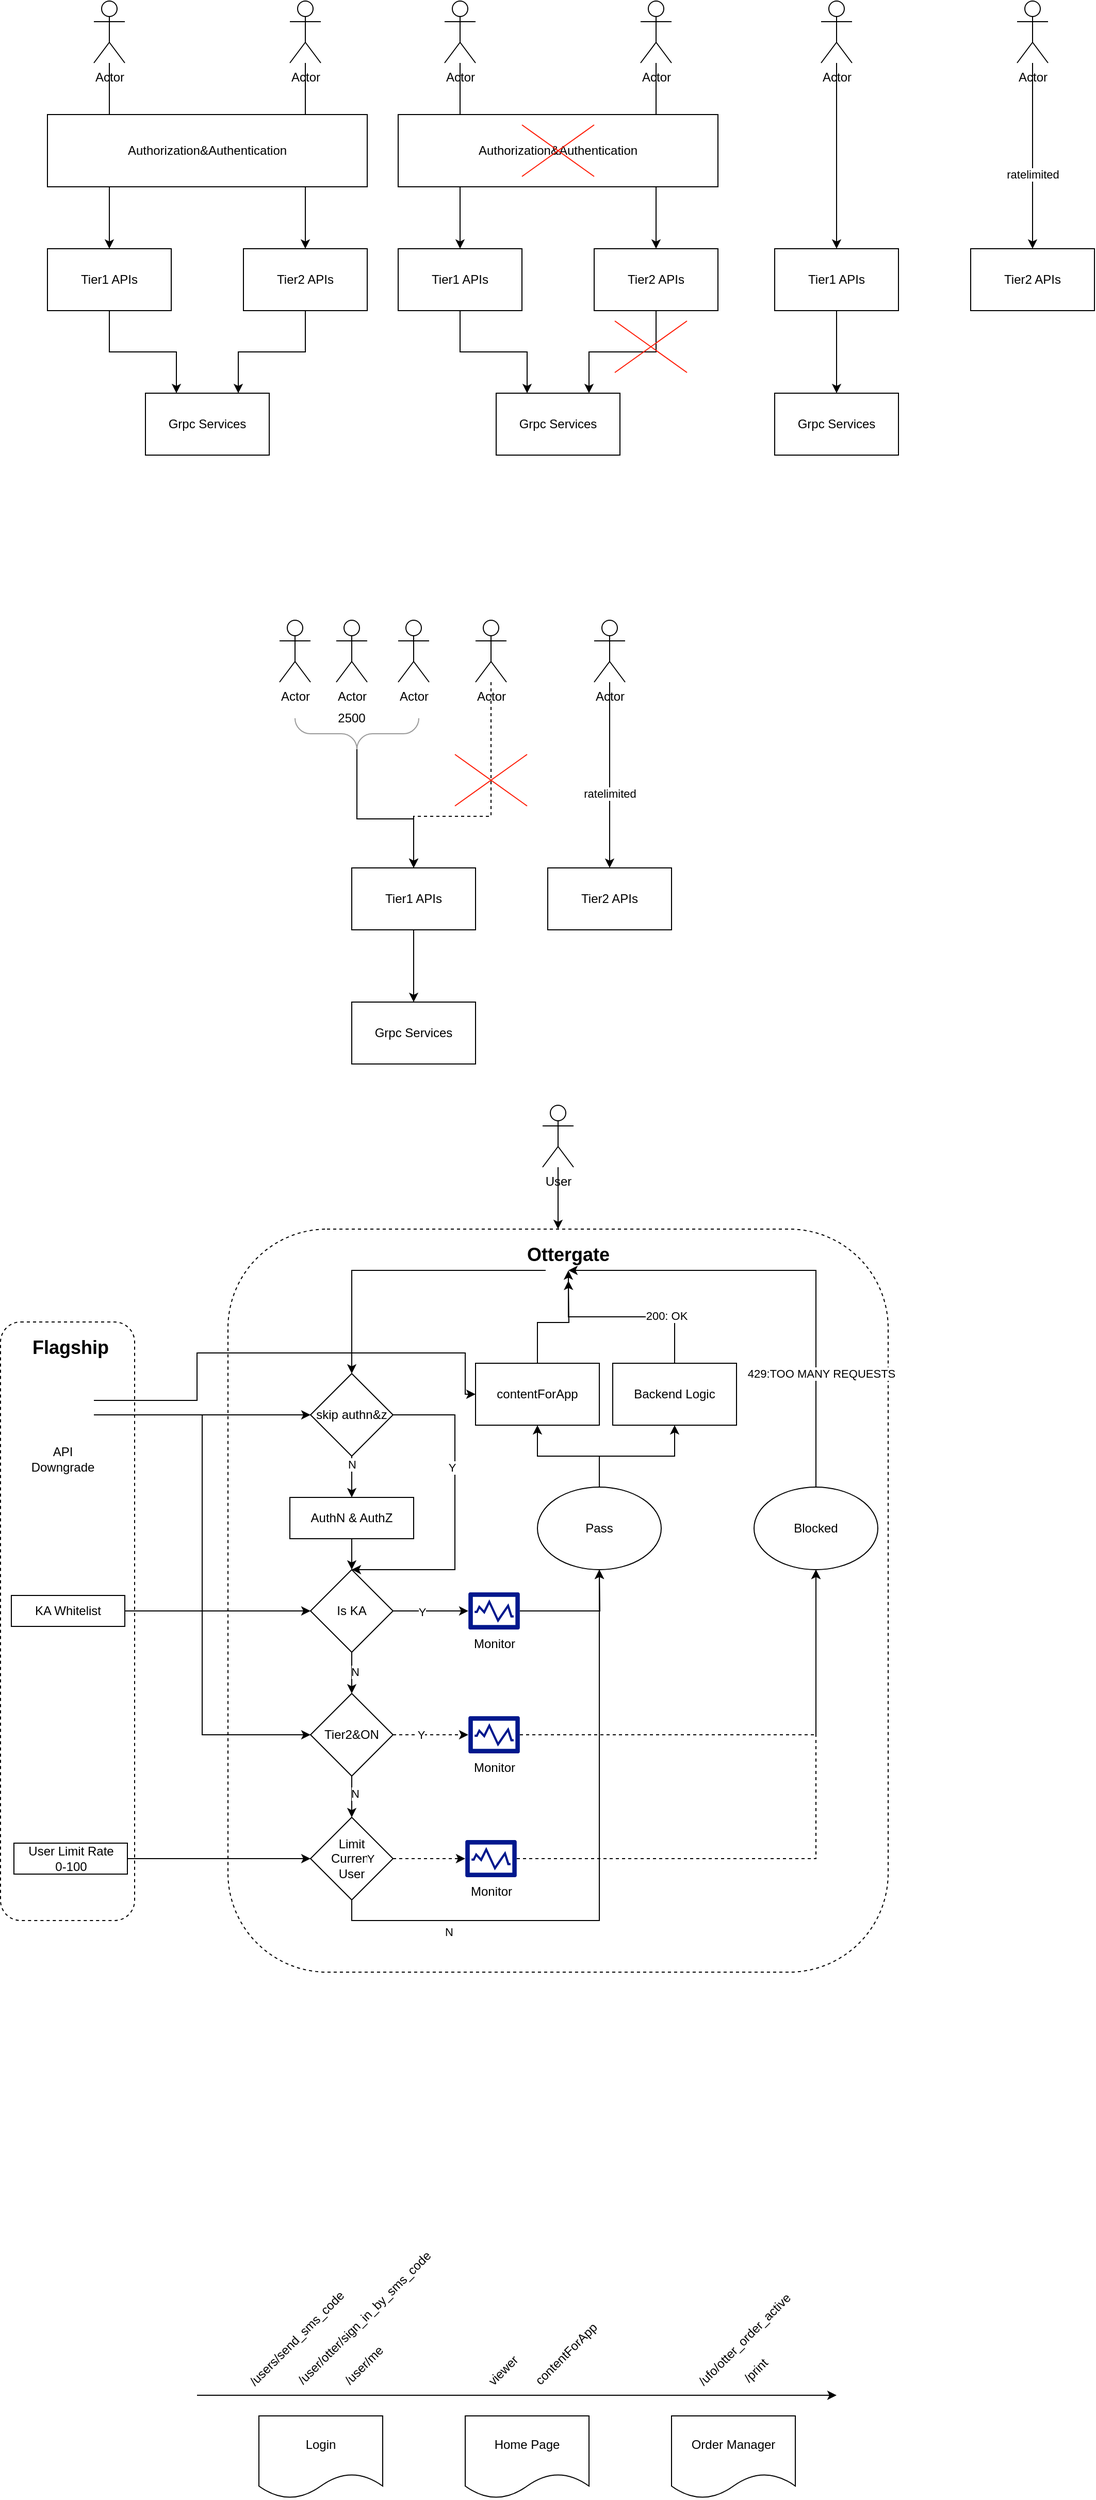 <mxfile version="21.6.8" type="github">
  <diagram name="Page-1" id="HigoGXE5F1L-oP3TMgxl">
    <mxGraphModel dx="1224" dy="1130" grid="1" gridSize="10" guides="1" tooltips="1" connect="1" arrows="1" fold="1" page="1" pageScale="1" pageWidth="850" pageHeight="1100" math="0" shadow="0">
      <root>
        <mxCell id="0" />
        <mxCell id="1" parent="0" />
        <mxCell id="3wtRpa9zUvnlP66Nhv2E-26" value="" style="rounded=1;whiteSpace=wrap;html=1;dashed=1;" parent="1" vertex="1">
          <mxGeometry x="260" y="1240" width="640" height="720" as="geometry" />
        </mxCell>
        <mxCell id="6AUmhATwHjRcd2S4S1oP-8" style="edgeStyle=orthogonalEdgeStyle;rounded=0;orthogonalLoop=1;jettySize=auto;html=1;exitX=0.5;exitY=1;exitDx=0;exitDy=0;entryX=0.25;entryY=0;entryDx=0;entryDy=0;" parent="1" source="6AUmhATwHjRcd2S4S1oP-1" target="6AUmhATwHjRcd2S4S1oP-4" edge="1">
          <mxGeometry relative="1" as="geometry" />
        </mxCell>
        <mxCell id="6AUmhATwHjRcd2S4S1oP-1" value="Tier1 APIs" style="rounded=0;whiteSpace=wrap;html=1;" parent="1" vertex="1">
          <mxGeometry x="85" y="290" width="120" height="60" as="geometry" />
        </mxCell>
        <mxCell id="6AUmhATwHjRcd2S4S1oP-9" style="edgeStyle=orthogonalEdgeStyle;rounded=0;orthogonalLoop=1;jettySize=auto;html=1;exitX=0.5;exitY=1;exitDx=0;exitDy=0;entryX=0.75;entryY=0;entryDx=0;entryDy=0;" parent="1" source="6AUmhATwHjRcd2S4S1oP-2" target="6AUmhATwHjRcd2S4S1oP-4" edge="1">
          <mxGeometry relative="1" as="geometry" />
        </mxCell>
        <mxCell id="6AUmhATwHjRcd2S4S1oP-2" value="Tier2 APIs" style="rounded=0;whiteSpace=wrap;html=1;" parent="1" vertex="1">
          <mxGeometry x="275" y="290" width="120" height="60" as="geometry" />
        </mxCell>
        <mxCell id="6AUmhATwHjRcd2S4S1oP-13" style="edgeStyle=orthogonalEdgeStyle;rounded=0;orthogonalLoop=1;jettySize=auto;html=1;" parent="1" source="6AUmhATwHjRcd2S4S1oP-3" target="6AUmhATwHjRcd2S4S1oP-1" edge="1">
          <mxGeometry relative="1" as="geometry" />
        </mxCell>
        <mxCell id="6AUmhATwHjRcd2S4S1oP-3" value="Actor" style="shape=umlActor;verticalLabelPosition=bottom;verticalAlign=top;html=1;outlineConnect=0;" parent="1" vertex="1">
          <mxGeometry x="130" y="50" width="30" height="60" as="geometry" />
        </mxCell>
        <mxCell id="6AUmhATwHjRcd2S4S1oP-4" value="Grpc Services" style="rounded=0;whiteSpace=wrap;html=1;" parent="1" vertex="1">
          <mxGeometry x="180" y="430" width="120" height="60" as="geometry" />
        </mxCell>
        <mxCell id="6AUmhATwHjRcd2S4S1oP-7" style="edgeStyle=orthogonalEdgeStyle;rounded=0;orthogonalLoop=1;jettySize=auto;html=1;" parent="1" source="6AUmhATwHjRcd2S4S1oP-5" target="6AUmhATwHjRcd2S4S1oP-2" edge="1">
          <mxGeometry relative="1" as="geometry" />
        </mxCell>
        <mxCell id="6AUmhATwHjRcd2S4S1oP-5" value="Actor" style="shape=umlActor;verticalLabelPosition=bottom;verticalAlign=top;html=1;outlineConnect=0;" parent="1" vertex="1">
          <mxGeometry x="320" y="50" width="30" height="60" as="geometry" />
        </mxCell>
        <mxCell id="6AUmhATwHjRcd2S4S1oP-10" value="Authorization&amp;amp;Authentication" style="rounded=0;whiteSpace=wrap;html=1;" parent="1" vertex="1">
          <mxGeometry x="85" y="160" width="310" height="70" as="geometry" />
        </mxCell>
        <mxCell id="6AUmhATwHjRcd2S4S1oP-14" style="edgeStyle=orthogonalEdgeStyle;rounded=0;orthogonalLoop=1;jettySize=auto;html=1;exitX=0.5;exitY=1;exitDx=0;exitDy=0;entryX=0.25;entryY=0;entryDx=0;entryDy=0;" parent="1" source="6AUmhATwHjRcd2S4S1oP-15" target="6AUmhATwHjRcd2S4S1oP-20" edge="1">
          <mxGeometry relative="1" as="geometry" />
        </mxCell>
        <mxCell id="6AUmhATwHjRcd2S4S1oP-15" value="Tier1 APIs" style="rounded=0;whiteSpace=wrap;html=1;" parent="1" vertex="1">
          <mxGeometry x="425" y="290" width="120" height="60" as="geometry" />
        </mxCell>
        <mxCell id="6AUmhATwHjRcd2S4S1oP-16" style="edgeStyle=orthogonalEdgeStyle;rounded=0;orthogonalLoop=1;jettySize=auto;html=1;exitX=0.5;exitY=1;exitDx=0;exitDy=0;entryX=0.75;entryY=0;entryDx=0;entryDy=0;" parent="1" source="6AUmhATwHjRcd2S4S1oP-17" target="6AUmhATwHjRcd2S4S1oP-20" edge="1">
          <mxGeometry relative="1" as="geometry" />
        </mxCell>
        <mxCell id="6AUmhATwHjRcd2S4S1oP-17" value="Tier2 APIs" style="rounded=0;whiteSpace=wrap;html=1;" parent="1" vertex="1">
          <mxGeometry x="615" y="290" width="120" height="60" as="geometry" />
        </mxCell>
        <mxCell id="6AUmhATwHjRcd2S4S1oP-18" style="edgeStyle=orthogonalEdgeStyle;rounded=0;orthogonalLoop=1;jettySize=auto;html=1;" parent="1" source="6AUmhATwHjRcd2S4S1oP-19" target="6AUmhATwHjRcd2S4S1oP-15" edge="1">
          <mxGeometry relative="1" as="geometry">
            <Array as="points">
              <mxPoint x="485" y="220" />
              <mxPoint x="485" y="220" />
            </Array>
          </mxGeometry>
        </mxCell>
        <mxCell id="6AUmhATwHjRcd2S4S1oP-19" value="Actor" style="shape=umlActor;verticalLabelPosition=bottom;verticalAlign=top;html=1;outlineConnect=0;" parent="1" vertex="1">
          <mxGeometry x="470" y="50" width="30" height="60" as="geometry" />
        </mxCell>
        <mxCell id="6AUmhATwHjRcd2S4S1oP-20" value="Grpc Services" style="rounded=0;whiteSpace=wrap;html=1;" parent="1" vertex="1">
          <mxGeometry x="520" y="430" width="120" height="60" as="geometry" />
        </mxCell>
        <mxCell id="6AUmhATwHjRcd2S4S1oP-21" style="edgeStyle=orthogonalEdgeStyle;rounded=0;orthogonalLoop=1;jettySize=auto;html=1;" parent="1" source="6AUmhATwHjRcd2S4S1oP-22" target="6AUmhATwHjRcd2S4S1oP-17" edge="1">
          <mxGeometry relative="1" as="geometry" />
        </mxCell>
        <mxCell id="6AUmhATwHjRcd2S4S1oP-22" value="Actor" style="shape=umlActor;verticalLabelPosition=bottom;verticalAlign=top;html=1;outlineConnect=0;" parent="1" vertex="1">
          <mxGeometry x="660" y="50" width="30" height="60" as="geometry" />
        </mxCell>
        <mxCell id="6AUmhATwHjRcd2S4S1oP-23" value="Authorization&amp;amp;Authentication" style="rounded=0;whiteSpace=wrap;html=1;" parent="1" vertex="1">
          <mxGeometry x="425" y="160" width="310" height="70" as="geometry" />
        </mxCell>
        <mxCell id="6AUmhATwHjRcd2S4S1oP-26" value="" style="group" parent="1" vertex="1" connectable="0">
          <mxGeometry x="545" y="170" width="70" height="50" as="geometry" />
        </mxCell>
        <mxCell id="6AUmhATwHjRcd2S4S1oP-24" value="" style="endArrow=none;html=1;rounded=0;strokeColor=#FF1900;" parent="6AUmhATwHjRcd2S4S1oP-26" edge="1">
          <mxGeometry width="50" height="50" relative="1" as="geometry">
            <mxPoint y="50" as="sourcePoint" />
            <mxPoint x="70" as="targetPoint" />
          </mxGeometry>
        </mxCell>
        <mxCell id="6AUmhATwHjRcd2S4S1oP-25" value="" style="endArrow=none;html=1;rounded=0;strokeColor=#FF1900;" parent="6AUmhATwHjRcd2S4S1oP-26" edge="1">
          <mxGeometry width="50" height="50" relative="1" as="geometry">
            <mxPoint as="sourcePoint" />
            <mxPoint x="70" y="50" as="targetPoint" />
          </mxGeometry>
        </mxCell>
        <mxCell id="6AUmhATwHjRcd2S4S1oP-27" value="" style="group" parent="1" vertex="1" connectable="0">
          <mxGeometry x="635" y="360" width="70" height="50" as="geometry" />
        </mxCell>
        <mxCell id="6AUmhATwHjRcd2S4S1oP-28" value="" style="endArrow=none;html=1;rounded=0;strokeColor=#FF1900;" parent="6AUmhATwHjRcd2S4S1oP-27" edge="1">
          <mxGeometry width="50" height="50" relative="1" as="geometry">
            <mxPoint y="50" as="sourcePoint" />
            <mxPoint x="70" as="targetPoint" />
          </mxGeometry>
        </mxCell>
        <mxCell id="6AUmhATwHjRcd2S4S1oP-29" value="" style="endArrow=none;html=1;rounded=0;strokeColor=#FF1900;" parent="6AUmhATwHjRcd2S4S1oP-27" edge="1">
          <mxGeometry width="50" height="50" relative="1" as="geometry">
            <mxPoint as="sourcePoint" />
            <mxPoint x="70" y="50" as="targetPoint" />
          </mxGeometry>
        </mxCell>
        <mxCell id="6AUmhATwHjRcd2S4S1oP-30" style="edgeStyle=orthogonalEdgeStyle;rounded=0;orthogonalLoop=1;jettySize=auto;html=1;exitX=0.5;exitY=1;exitDx=0;exitDy=0;entryX=0.5;entryY=0;entryDx=0;entryDy=0;" parent="1" source="6AUmhATwHjRcd2S4S1oP-31" target="6AUmhATwHjRcd2S4S1oP-36" edge="1">
          <mxGeometry relative="1" as="geometry" />
        </mxCell>
        <mxCell id="6AUmhATwHjRcd2S4S1oP-31" value="Tier1 APIs" style="rounded=0;whiteSpace=wrap;html=1;" parent="1" vertex="1">
          <mxGeometry x="790" y="290" width="120" height="60" as="geometry" />
        </mxCell>
        <mxCell id="6AUmhATwHjRcd2S4S1oP-33" value="Tier2 APIs" style="rounded=0;whiteSpace=wrap;html=1;" parent="1" vertex="1">
          <mxGeometry x="980" y="290" width="120" height="60" as="geometry" />
        </mxCell>
        <mxCell id="6AUmhATwHjRcd2S4S1oP-34" style="edgeStyle=orthogonalEdgeStyle;rounded=0;orthogonalLoop=1;jettySize=auto;html=1;" parent="1" source="6AUmhATwHjRcd2S4S1oP-35" target="6AUmhATwHjRcd2S4S1oP-31" edge="1">
          <mxGeometry relative="1" as="geometry" />
        </mxCell>
        <mxCell id="6AUmhATwHjRcd2S4S1oP-35" value="Actor" style="shape=umlActor;verticalLabelPosition=bottom;verticalAlign=top;html=1;outlineConnect=0;" parent="1" vertex="1">
          <mxGeometry x="835" y="50" width="30" height="60" as="geometry" />
        </mxCell>
        <mxCell id="6AUmhATwHjRcd2S4S1oP-36" value="Grpc Services" style="rounded=0;whiteSpace=wrap;html=1;" parent="1" vertex="1">
          <mxGeometry x="790" y="430" width="120" height="60" as="geometry" />
        </mxCell>
        <mxCell id="6AUmhATwHjRcd2S4S1oP-37" style="edgeStyle=orthogonalEdgeStyle;rounded=0;orthogonalLoop=1;jettySize=auto;html=1;" parent="1" source="6AUmhATwHjRcd2S4S1oP-38" target="6AUmhATwHjRcd2S4S1oP-33" edge="1">
          <mxGeometry relative="1" as="geometry" />
        </mxCell>
        <mxCell id="6AUmhATwHjRcd2S4S1oP-40" value="ratelimited" style="edgeLabel;html=1;align=center;verticalAlign=middle;resizable=0;points=[];" parent="6AUmhATwHjRcd2S4S1oP-37" vertex="1" connectable="0">
          <mxGeometry x="0.183" relative="1" as="geometry">
            <mxPoint y="1" as="offset" />
          </mxGeometry>
        </mxCell>
        <mxCell id="6AUmhATwHjRcd2S4S1oP-38" value="Actor" style="shape=umlActor;verticalLabelPosition=bottom;verticalAlign=top;html=1;outlineConnect=0;" parent="1" vertex="1">
          <mxGeometry x="1025" y="50" width="30" height="60" as="geometry" />
        </mxCell>
        <mxCell id="3wtRpa9zUvnlP66Nhv2E-1" style="edgeStyle=orthogonalEdgeStyle;rounded=0;orthogonalLoop=1;jettySize=auto;html=1;exitX=0.5;exitY=1;exitDx=0;exitDy=0;entryX=0.5;entryY=0;entryDx=0;entryDy=0;" parent="1" source="3wtRpa9zUvnlP66Nhv2E-2" target="3wtRpa9zUvnlP66Nhv2E-6" edge="1">
          <mxGeometry relative="1" as="geometry" />
        </mxCell>
        <mxCell id="3wtRpa9zUvnlP66Nhv2E-2" value="Tier1 APIs" style="rounded=0;whiteSpace=wrap;html=1;" parent="1" vertex="1">
          <mxGeometry x="380" y="890" width="120" height="60" as="geometry" />
        </mxCell>
        <mxCell id="3wtRpa9zUvnlP66Nhv2E-3" value="Tier2 APIs" style="rounded=0;whiteSpace=wrap;html=1;" parent="1" vertex="1">
          <mxGeometry x="570" y="890" width="120" height="60" as="geometry" />
        </mxCell>
        <mxCell id="3wtRpa9zUvnlP66Nhv2E-4" style="edgeStyle=orthogonalEdgeStyle;rounded=0;orthogonalLoop=1;jettySize=auto;html=1;exitX=0.5;exitY=0.286;exitDx=0;exitDy=0;exitPerimeter=0;" parent="1" source="3wtRpa9zUvnlP66Nhv2E-15" target="3wtRpa9zUvnlP66Nhv2E-2" edge="1">
          <mxGeometry relative="1" as="geometry" />
        </mxCell>
        <mxCell id="3wtRpa9zUvnlP66Nhv2E-5" value="Actor" style="shape=umlActor;verticalLabelPosition=bottom;verticalAlign=top;html=1;outlineConnect=0;" parent="1" vertex="1">
          <mxGeometry x="425" y="650" width="30" height="60" as="geometry" />
        </mxCell>
        <mxCell id="3wtRpa9zUvnlP66Nhv2E-6" value="Grpc Services" style="rounded=0;whiteSpace=wrap;html=1;" parent="1" vertex="1">
          <mxGeometry x="380" y="1020" width="120" height="60" as="geometry" />
        </mxCell>
        <mxCell id="3wtRpa9zUvnlP66Nhv2E-7" style="edgeStyle=orthogonalEdgeStyle;rounded=0;orthogonalLoop=1;jettySize=auto;html=1;" parent="1" source="3wtRpa9zUvnlP66Nhv2E-9" target="3wtRpa9zUvnlP66Nhv2E-3" edge="1">
          <mxGeometry relative="1" as="geometry" />
        </mxCell>
        <mxCell id="3wtRpa9zUvnlP66Nhv2E-8" value="ratelimited" style="edgeLabel;html=1;align=center;verticalAlign=middle;resizable=0;points=[];" parent="3wtRpa9zUvnlP66Nhv2E-7" vertex="1" connectable="0">
          <mxGeometry x="0.183" relative="1" as="geometry">
            <mxPoint y="1" as="offset" />
          </mxGeometry>
        </mxCell>
        <mxCell id="3wtRpa9zUvnlP66Nhv2E-9" value="Actor" style="shape=umlActor;verticalLabelPosition=bottom;verticalAlign=top;html=1;outlineConnect=0;" parent="1" vertex="1">
          <mxGeometry x="615" y="650" width="30" height="60" as="geometry" />
        </mxCell>
        <mxCell id="3wtRpa9zUvnlP66Nhv2E-10" value="Actor" style="shape=umlActor;verticalLabelPosition=bottom;verticalAlign=top;html=1;outlineConnect=0;" parent="1" vertex="1">
          <mxGeometry x="365" y="650" width="30" height="60" as="geometry" />
        </mxCell>
        <mxCell id="3wtRpa9zUvnlP66Nhv2E-17" style="edgeStyle=orthogonalEdgeStyle;rounded=0;orthogonalLoop=1;jettySize=auto;html=1;dashed=1;" parent="1" source="3wtRpa9zUvnlP66Nhv2E-11" target="3wtRpa9zUvnlP66Nhv2E-2" edge="1">
          <mxGeometry relative="1" as="geometry">
            <Array as="points">
              <mxPoint x="515" y="840" />
              <mxPoint x="440" y="840" />
            </Array>
          </mxGeometry>
        </mxCell>
        <mxCell id="3wtRpa9zUvnlP66Nhv2E-11" value="Actor" style="shape=umlActor;verticalLabelPosition=bottom;verticalAlign=top;html=1;outlineConnect=0;" parent="1" vertex="1">
          <mxGeometry x="500" y="650" width="30" height="60" as="geometry" />
        </mxCell>
        <mxCell id="3wtRpa9zUvnlP66Nhv2E-12" value="Actor" style="shape=umlActor;verticalLabelPosition=bottom;verticalAlign=top;html=1;outlineConnect=0;" parent="1" vertex="1">
          <mxGeometry x="310" y="650" width="30" height="60" as="geometry" />
        </mxCell>
        <mxCell id="3wtRpa9zUvnlP66Nhv2E-15" value="" style="labelPosition=right;align=left;strokeWidth=1;shape=mxgraph.mockup.markup.curlyBrace;html=1;shadow=0;dashed=0;strokeColor=#999999;direction=north;rotation=-90;" parent="1" vertex="1">
          <mxGeometry x="350" y="700" width="70" height="120" as="geometry" />
        </mxCell>
        <mxCell id="3wtRpa9zUvnlP66Nhv2E-16" value="2500" style="text;html=1;strokeColor=none;fillColor=none;align=center;verticalAlign=middle;whiteSpace=wrap;rounded=0;" parent="1" vertex="1">
          <mxGeometry x="350" y="730" width="60" height="30" as="geometry" />
        </mxCell>
        <mxCell id="3wtRpa9zUvnlP66Nhv2E-18" value="" style="group" parent="1" vertex="1" connectable="0">
          <mxGeometry x="480" y="780" width="70" height="50" as="geometry" />
        </mxCell>
        <mxCell id="3wtRpa9zUvnlP66Nhv2E-19" value="" style="endArrow=none;html=1;rounded=0;strokeColor=#FF1900;" parent="3wtRpa9zUvnlP66Nhv2E-18" edge="1">
          <mxGeometry width="50" height="50" relative="1" as="geometry">
            <mxPoint y="50" as="sourcePoint" />
            <mxPoint x="70" as="targetPoint" />
          </mxGeometry>
        </mxCell>
        <mxCell id="3wtRpa9zUvnlP66Nhv2E-20" value="" style="endArrow=none;html=1;rounded=0;strokeColor=#FF1900;" parent="3wtRpa9zUvnlP66Nhv2E-18" edge="1">
          <mxGeometry width="50" height="50" relative="1" as="geometry">
            <mxPoint as="sourcePoint" />
            <mxPoint x="70" y="50" as="targetPoint" />
          </mxGeometry>
        </mxCell>
        <mxCell id="3wtRpa9zUvnlP66Nhv2E-32" style="edgeStyle=orthogonalEdgeStyle;rounded=0;orthogonalLoop=1;jettySize=auto;html=1;entryX=0.5;entryY=0;entryDx=0;entryDy=0;exitX=0.5;exitY=1;exitDx=0;exitDy=0;" parent="1" source="3wtRpa9zUvnlP66Nhv2E-78" target="3wtRpa9zUvnlP66Nhv2E-31" edge="1">
          <mxGeometry relative="1" as="geometry">
            <mxPoint x="380" y="1440" as="sourcePoint" />
          </mxGeometry>
        </mxCell>
        <mxCell id="3wtRpa9zUvnlP66Nhv2E-80" value="N" style="edgeLabel;html=1;align=center;verticalAlign=middle;resizable=0;points=[];" parent="3wtRpa9zUvnlP66Nhv2E-32" vertex="1" connectable="0">
          <mxGeometry x="-0.6" relative="1" as="geometry">
            <mxPoint as="offset" />
          </mxGeometry>
        </mxCell>
        <mxCell id="3wtRpa9zUvnlP66Nhv2E-29" style="edgeStyle=orthogonalEdgeStyle;rounded=0;orthogonalLoop=1;jettySize=auto;html=1;entryX=0.5;entryY=0;entryDx=0;entryDy=0;" parent="1" source="3wtRpa9zUvnlP66Nhv2E-25" target="3wtRpa9zUvnlP66Nhv2E-26" edge="1">
          <mxGeometry relative="1" as="geometry" />
        </mxCell>
        <mxCell id="3wtRpa9zUvnlP66Nhv2E-25" value="User" style="shape=umlActor;verticalLabelPosition=bottom;verticalAlign=top;html=1;outlineConnect=0;" parent="1" vertex="1">
          <mxGeometry x="565" y="1120" width="30" height="60" as="geometry" />
        </mxCell>
        <mxCell id="3wtRpa9zUvnlP66Nhv2E-30" style="edgeStyle=orthogonalEdgeStyle;rounded=0;orthogonalLoop=1;jettySize=auto;html=1;exitX=0.133;exitY=1;exitDx=0;exitDy=0;entryX=0.5;entryY=0;entryDx=0;entryDy=0;exitPerimeter=0;" parent="1" source="3wtRpa9zUvnlP66Nhv2E-27" target="3wtRpa9zUvnlP66Nhv2E-78" edge="1">
          <mxGeometry relative="1" as="geometry">
            <mxPoint x="380" y="1410" as="targetPoint" />
            <Array as="points">
              <mxPoint x="380" y="1280" />
            </Array>
          </mxGeometry>
        </mxCell>
        <mxCell id="3wtRpa9zUvnlP66Nhv2E-27" value="&lt;b&gt;&lt;font style=&quot;font-size: 18px;&quot;&gt;Ottergate&lt;/font&gt;&lt;/b&gt;" style="text;html=1;strokeColor=none;fillColor=none;align=center;verticalAlign=middle;whiteSpace=wrap;rounded=0;" parent="1" vertex="1">
          <mxGeometry x="560" y="1250" width="60" height="30" as="geometry" />
        </mxCell>
        <mxCell id="3wtRpa9zUvnlP66Nhv2E-48" style="edgeStyle=orthogonalEdgeStyle;rounded=0;orthogonalLoop=1;jettySize=auto;html=1;exitX=0.5;exitY=1;exitDx=0;exitDy=0;entryX=0.5;entryY=0;entryDx=0;entryDy=0;" parent="1" source="3wtRpa9zUvnlP66Nhv2E-31" target="3wtRpa9zUvnlP66Nhv2E-38" edge="1">
          <mxGeometry relative="1" as="geometry" />
        </mxCell>
        <mxCell id="3wtRpa9zUvnlP66Nhv2E-31" value="AuthN &amp;amp; AuthZ" style="rounded=0;whiteSpace=wrap;html=1;" parent="1" vertex="1">
          <mxGeometry x="320" y="1500" width="120" height="40" as="geometry" />
        </mxCell>
        <mxCell id="3wtRpa9zUvnlP66Nhv2E-34" value="" style="rounded=1;whiteSpace=wrap;html=1;dashed=1;" parent="1" vertex="1">
          <mxGeometry x="39.5" y="1330" width="130" height="580" as="geometry" />
        </mxCell>
        <mxCell id="3wtRpa9zUvnlP66Nhv2E-35" value="&lt;b&gt;&lt;font style=&quot;font-size: 18px;&quot;&gt;Flagship&lt;/font&gt;&lt;/b&gt;" style="text;html=1;strokeColor=none;fillColor=none;align=center;verticalAlign=middle;whiteSpace=wrap;rounded=0;" parent="1" vertex="1">
          <mxGeometry x="60" y="1340" width="95" height="30" as="geometry" />
        </mxCell>
        <mxCell id="3wtRpa9zUvnlP66Nhv2E-37" style="edgeStyle=orthogonalEdgeStyle;rounded=0;orthogonalLoop=1;jettySize=auto;html=1;exitX=1;exitY=0.5;exitDx=0;exitDy=0;entryX=0;entryY=0.5;entryDx=0;entryDy=0;" parent="1" source="3wtRpa9zUvnlP66Nhv2E-36" target="3wtRpa9zUvnlP66Nhv2E-38" edge="1">
          <mxGeometry relative="1" as="geometry">
            <mxPoint x="320" y="1610" as="targetPoint" />
          </mxGeometry>
        </mxCell>
        <mxCell id="3wtRpa9zUvnlP66Nhv2E-36" value="KA Whitelist" style="rounded=0;whiteSpace=wrap;html=1;" parent="1" vertex="1">
          <mxGeometry x="50" y="1595" width="110" height="30" as="geometry" />
        </mxCell>
        <mxCell id="3wtRpa9zUvnlP66Nhv2E-39" style="edgeStyle=orthogonalEdgeStyle;rounded=0;orthogonalLoop=1;jettySize=auto;html=1;entryX=0;entryY=0.5;entryDx=0;entryDy=0;entryPerimeter=0;" parent="1" source="3wtRpa9zUvnlP66Nhv2E-38" target="3wtRpa9zUvnlP66Nhv2E-109" edge="1">
          <mxGeometry relative="1" as="geometry" />
        </mxCell>
        <mxCell id="3wtRpa9zUvnlP66Nhv2E-40" value="Y" style="edgeLabel;html=1;align=center;verticalAlign=middle;resizable=0;points=[];" parent="3wtRpa9zUvnlP66Nhv2E-39" vertex="1" connectable="0">
          <mxGeometry x="-0.608" y="2" relative="1" as="geometry">
            <mxPoint x="13" y="3" as="offset" />
          </mxGeometry>
        </mxCell>
        <mxCell id="3wtRpa9zUvnlP66Nhv2E-46" style="edgeStyle=orthogonalEdgeStyle;rounded=0;orthogonalLoop=1;jettySize=auto;html=1;exitX=0.5;exitY=1;exitDx=0;exitDy=0;entryX=0.5;entryY=0;entryDx=0;entryDy=0;" parent="1" source="3wtRpa9zUvnlP66Nhv2E-38" target="3wtRpa9zUvnlP66Nhv2E-44" edge="1">
          <mxGeometry relative="1" as="geometry" />
        </mxCell>
        <mxCell id="3wtRpa9zUvnlP66Nhv2E-47" value="N" style="edgeLabel;html=1;align=center;verticalAlign=middle;resizable=0;points=[];" parent="3wtRpa9zUvnlP66Nhv2E-46" vertex="1" connectable="0">
          <mxGeometry x="-0.05" y="3" relative="1" as="geometry">
            <mxPoint as="offset" />
          </mxGeometry>
        </mxCell>
        <mxCell id="3wtRpa9zUvnlP66Nhv2E-38" value="Is KA" style="rhombus;whiteSpace=wrap;html=1;" parent="1" vertex="1">
          <mxGeometry x="340" y="1570" width="80" height="80" as="geometry" />
        </mxCell>
        <mxCell id="3wtRpa9zUvnlP66Nhv2E-76" style="edgeStyle=orthogonalEdgeStyle;rounded=0;orthogonalLoop=1;jettySize=auto;html=1;exitX=1;exitY=0.5;exitDx=0;exitDy=0;entryX=0;entryY=0.5;entryDx=0;entryDy=0;" parent="1" source="3wtRpa9zUvnlP66Nhv2E-42" target="3wtRpa9zUvnlP66Nhv2E-52" edge="1">
          <mxGeometry relative="1" as="geometry" />
        </mxCell>
        <mxCell id="3wtRpa9zUvnlP66Nhv2E-42" value="User Limit Rate&lt;br&gt;0-100" style="rounded=0;whiteSpace=wrap;html=1;" parent="1" vertex="1">
          <mxGeometry x="52.5" y="1835" width="110" height="30" as="geometry" />
        </mxCell>
        <mxCell id="3wtRpa9zUvnlP66Nhv2E-51" style="edgeStyle=orthogonalEdgeStyle;rounded=0;orthogonalLoop=1;jettySize=auto;html=1;exitX=1;exitY=0.5;exitDx=0;exitDy=0;entryX=0.5;entryY=1;entryDx=0;entryDy=0;dashed=1;" parent="1" source="3wtRpa9zUvnlP66Nhv2E-112" target="3wtRpa9zUvnlP66Nhv2E-50" edge="1">
          <mxGeometry relative="1" as="geometry" />
        </mxCell>
        <mxCell id="3wtRpa9zUvnlP66Nhv2E-57" style="edgeStyle=orthogonalEdgeStyle;rounded=0;orthogonalLoop=1;jettySize=auto;html=1;exitX=0.5;exitY=1;exitDx=0;exitDy=0;entryX=0.5;entryY=0;entryDx=0;entryDy=0;" parent="1" source="3wtRpa9zUvnlP66Nhv2E-44" target="3wtRpa9zUvnlP66Nhv2E-52" edge="1">
          <mxGeometry relative="1" as="geometry" />
        </mxCell>
        <mxCell id="3wtRpa9zUvnlP66Nhv2E-58" value="N" style="edgeLabel;html=1;align=center;verticalAlign=middle;resizable=0;points=[];" parent="3wtRpa9zUvnlP66Nhv2E-57" vertex="1" connectable="0">
          <mxGeometry x="-0.15" y="3" relative="1" as="geometry">
            <mxPoint as="offset" />
          </mxGeometry>
        </mxCell>
        <mxCell id="3wtRpa9zUvnlP66Nhv2E-44" value="Tier2&amp;amp;ON" style="rhombus;whiteSpace=wrap;html=1;" parent="1" vertex="1">
          <mxGeometry x="340" y="1690" width="80" height="80" as="geometry" />
        </mxCell>
        <mxCell id="3wtRpa9zUvnlP66Nhv2E-73" style="edgeStyle=orthogonalEdgeStyle;rounded=0;orthogonalLoop=1;jettySize=auto;html=1;exitX=0.5;exitY=0;exitDx=0;exitDy=0;entryX=0.5;entryY=1;entryDx=0;entryDy=0;" parent="1" source="3wtRpa9zUvnlP66Nhv2E-49" target="3wtRpa9zUvnlP66Nhv2E-72" edge="1">
          <mxGeometry relative="1" as="geometry" />
        </mxCell>
        <mxCell id="3wtRpa9zUvnlP66Nhv2E-107" style="edgeStyle=orthogonalEdgeStyle;rounded=0;orthogonalLoop=1;jettySize=auto;html=1;exitX=0.5;exitY=0;exitDx=0;exitDy=0;" parent="1" source="3wtRpa9zUvnlP66Nhv2E-49" target="3wtRpa9zUvnlP66Nhv2E-105" edge="1">
          <mxGeometry relative="1" as="geometry" />
        </mxCell>
        <mxCell id="3wtRpa9zUvnlP66Nhv2E-49" value="Pass" style="ellipse;whiteSpace=wrap;html=1;" parent="1" vertex="1">
          <mxGeometry x="560" y="1490" width="120" height="80" as="geometry" />
        </mxCell>
        <mxCell id="3wtRpa9zUvnlP66Nhv2E-69" style="edgeStyle=orthogonalEdgeStyle;rounded=0;orthogonalLoop=1;jettySize=auto;html=1;exitX=0.5;exitY=0;exitDx=0;exitDy=0;entryX=0.5;entryY=1;entryDx=0;entryDy=0;" parent="1" source="3wtRpa9zUvnlP66Nhv2E-50" target="3wtRpa9zUvnlP66Nhv2E-27" edge="1">
          <mxGeometry relative="1" as="geometry">
            <mxPoint x="680" y="1260" as="targetPoint" />
            <Array as="points">
              <mxPoint x="830" y="1280" />
            </Array>
          </mxGeometry>
        </mxCell>
        <mxCell id="3wtRpa9zUvnlP66Nhv2E-70" value="429:TOO MANY REQUESTS" style="edgeLabel;html=1;align=center;verticalAlign=middle;resizable=0;points=[];" parent="3wtRpa9zUvnlP66Nhv2E-69" vertex="1" connectable="0">
          <mxGeometry x="0.189" y="2" relative="1" as="geometry">
            <mxPoint x="62" y="98" as="offset" />
          </mxGeometry>
        </mxCell>
        <mxCell id="3wtRpa9zUvnlP66Nhv2E-50" value="Blocked" style="ellipse;whiteSpace=wrap;html=1;" parent="1" vertex="1">
          <mxGeometry x="770" y="1490" width="120" height="80" as="geometry" />
        </mxCell>
        <mxCell id="3wtRpa9zUvnlP66Nhv2E-55" style="edgeStyle=orthogonalEdgeStyle;rounded=0;orthogonalLoop=1;jettySize=auto;html=1;entryX=0.5;entryY=1;entryDx=0;entryDy=0;dashed=1;" parent="1" source="3wtRpa9zUvnlP66Nhv2E-121" target="3wtRpa9zUvnlP66Nhv2E-50" edge="1">
          <mxGeometry relative="1" as="geometry" />
        </mxCell>
        <mxCell id="3wtRpa9zUvnlP66Nhv2E-62" style="edgeStyle=orthogonalEdgeStyle;rounded=0;orthogonalLoop=1;jettySize=auto;html=1;exitX=0.5;exitY=1;exitDx=0;exitDy=0;entryX=0.5;entryY=1;entryDx=0;entryDy=0;" parent="1" source="3wtRpa9zUvnlP66Nhv2E-52" target="3wtRpa9zUvnlP66Nhv2E-49" edge="1">
          <mxGeometry relative="1" as="geometry">
            <mxPoint x="380" y="1930" as="targetPoint" />
          </mxGeometry>
        </mxCell>
        <mxCell id="3wtRpa9zUvnlP66Nhv2E-63" value="N" style="edgeLabel;html=1;align=center;verticalAlign=middle;resizable=0;points=[];" parent="3wtRpa9zUvnlP66Nhv2E-62" vertex="1" connectable="0">
          <mxGeometry x="0.1" relative="1" as="geometry">
            <mxPoint x="-146" y="81" as="offset" />
          </mxGeometry>
        </mxCell>
        <mxCell id="3wtRpa9zUvnlP66Nhv2E-52" value="Limit &lt;br&gt;Current&lt;br&gt;User" style="rhombus;whiteSpace=wrap;html=1;" parent="1" vertex="1">
          <mxGeometry x="340" y="1810" width="80" height="80" as="geometry" />
        </mxCell>
        <mxCell id="3wtRpa9zUvnlP66Nhv2E-75" style="edgeStyle=orthogonalEdgeStyle;rounded=0;orthogonalLoop=1;jettySize=auto;html=1;exitX=0.5;exitY=0;exitDx=0;exitDy=0;entryX=0.5;entryY=1;entryDx=0;entryDy=0;" parent="1" source="3wtRpa9zUvnlP66Nhv2E-72" target="3wtRpa9zUvnlP66Nhv2E-27" edge="1">
          <mxGeometry relative="1" as="geometry" />
        </mxCell>
        <mxCell id="3wtRpa9zUvnlP66Nhv2E-88" value="200: OK" style="edgeLabel;html=1;align=center;verticalAlign=middle;resizable=0;points=[];" parent="3wtRpa9zUvnlP66Nhv2E-75" vertex="1" connectable="0">
          <mxGeometry x="-0.446" y="-1" relative="1" as="geometry">
            <mxPoint as="offset" />
          </mxGeometry>
        </mxCell>
        <mxCell id="3wtRpa9zUvnlP66Nhv2E-72" value="Backend Logic" style="rounded=0;whiteSpace=wrap;html=1;" parent="1" vertex="1">
          <mxGeometry x="633" y="1370" width="120" height="60" as="geometry" />
        </mxCell>
        <mxCell id="3wtRpa9zUvnlP66Nhv2E-81" style="edgeStyle=orthogonalEdgeStyle;rounded=0;orthogonalLoop=1;jettySize=auto;html=1;exitX=1;exitY=0.5;exitDx=0;exitDy=0;entryX=0.5;entryY=0;entryDx=0;entryDy=0;" parent="1" source="3wtRpa9zUvnlP66Nhv2E-78" target="3wtRpa9zUvnlP66Nhv2E-38" edge="1">
          <mxGeometry relative="1" as="geometry">
            <Array as="points">
              <mxPoint x="480" y="1420" />
              <mxPoint x="480" y="1570" />
            </Array>
          </mxGeometry>
        </mxCell>
        <mxCell id="3wtRpa9zUvnlP66Nhv2E-82" value="Y" style="edgeLabel;html=1;align=center;verticalAlign=middle;resizable=0;points=[];" parent="3wtRpa9zUvnlP66Nhv2E-81" vertex="1" connectable="0">
          <mxGeometry x="-0.285" y="-3" relative="1" as="geometry">
            <mxPoint as="offset" />
          </mxGeometry>
        </mxCell>
        <mxCell id="3wtRpa9zUvnlP66Nhv2E-78" value="skip authn&amp;amp;z" style="rhombus;whiteSpace=wrap;html=1;" parent="1" vertex="1">
          <mxGeometry x="340" y="1380" width="80" height="80" as="geometry" />
        </mxCell>
        <mxCell id="3wtRpa9zUvnlP66Nhv2E-86" style="edgeStyle=orthogonalEdgeStyle;rounded=0;orthogonalLoop=1;jettySize=auto;html=1;exitX=1;exitY=0.5;exitDx=0;exitDy=0;entryX=0;entryY=0.5;entryDx=0;entryDy=0;" parent="1" source="3wtRpa9zUvnlP66Nhv2E-83" target="3wtRpa9zUvnlP66Nhv2E-78" edge="1">
          <mxGeometry relative="1" as="geometry" />
        </mxCell>
        <mxCell id="3wtRpa9zUvnlP66Nhv2E-87" style="edgeStyle=orthogonalEdgeStyle;rounded=0;orthogonalLoop=1;jettySize=auto;html=1;exitX=1;exitY=0.5;exitDx=0;exitDy=0;entryX=0;entryY=0.5;entryDx=0;entryDy=0;" parent="1" source="3wtRpa9zUvnlP66Nhv2E-83" target="3wtRpa9zUvnlP66Nhv2E-44" edge="1">
          <mxGeometry relative="1" as="geometry">
            <mxPoint x="190" y="1460" as="targetPoint" />
          </mxGeometry>
        </mxCell>
        <mxCell id="3wtRpa9zUvnlP66Nhv2E-106" style="edgeStyle=orthogonalEdgeStyle;rounded=0;orthogonalLoop=1;jettySize=auto;html=1;exitX=1;exitY=0.25;exitDx=0;exitDy=0;entryX=0;entryY=0.5;entryDx=0;entryDy=0;" parent="1" source="3wtRpa9zUvnlP66Nhv2E-83" target="3wtRpa9zUvnlP66Nhv2E-105" edge="1">
          <mxGeometry relative="1" as="geometry">
            <Array as="points">
              <mxPoint x="230" y="1406" />
              <mxPoint x="230" y="1360" />
              <mxPoint x="490" y="1360" />
              <mxPoint x="490" y="1400" />
            </Array>
          </mxGeometry>
        </mxCell>
        <mxCell id="3wtRpa9zUvnlP66Nhv2E-83" value="" style="shape=image;html=1;verticalAlign=top;verticalLabelPosition=bottom;labelBackgroundColor=#ffffff;imageAspect=0;aspect=fixed;image=https://cdn0.iconfinder.com/data/icons/simple-lines-filled/32/40_Close_Switch_Off_Power_Switcher_Button-128.png" parent="1" vertex="1">
          <mxGeometry x="74" y="1392" width="56" height="56" as="geometry" />
        </mxCell>
        <mxCell id="3wtRpa9zUvnlP66Nhv2E-85" value="API Downgrade" style="text;html=1;strokeColor=none;fillColor=none;align=center;verticalAlign=middle;whiteSpace=wrap;rounded=0;" parent="1" vertex="1">
          <mxGeometry x="70" y="1448" width="60" height="30" as="geometry" />
        </mxCell>
        <mxCell id="3wtRpa9zUvnlP66Nhv2E-89" value="" style="endArrow=classic;html=1;rounded=0;" parent="1" edge="1">
          <mxGeometry width="50" height="50" relative="1" as="geometry">
            <mxPoint x="230" y="2370" as="sourcePoint" />
            <mxPoint x="850" y="2370" as="targetPoint" />
          </mxGeometry>
        </mxCell>
        <mxCell id="3wtRpa9zUvnlP66Nhv2E-95" value="Login" style="shape=document;whiteSpace=wrap;html=1;boundedLbl=1;" parent="1" vertex="1">
          <mxGeometry x="290" y="2390" width="120" height="80" as="geometry" />
        </mxCell>
        <mxCell id="3wtRpa9zUvnlP66Nhv2E-96" value="Home Page" style="shape=document;whiteSpace=wrap;html=1;boundedLbl=1;" parent="1" vertex="1">
          <mxGeometry x="490" y="2390" width="120" height="80" as="geometry" />
        </mxCell>
        <mxCell id="3wtRpa9zUvnlP66Nhv2E-97" value="Order Manager" style="shape=document;whiteSpace=wrap;html=1;boundedLbl=1;" parent="1" vertex="1">
          <mxGeometry x="690" y="2390" width="120" height="80" as="geometry" />
        </mxCell>
        <mxCell id="3wtRpa9zUvnlP66Nhv2E-98" value="viewer&lt;span id=&quot;docs-internal-guid-a79cc3fb-7fff-8919-7466-1b3d34687d6c&quot;&gt;&lt;/span&gt;" style="text;html=1;strokeColor=none;fillColor=none;align=center;verticalAlign=middle;whiteSpace=wrap;rounded=0;rotation=-45;" parent="1" vertex="1">
          <mxGeometry x="482" y="2331" width="90" height="30" as="geometry" />
        </mxCell>
        <mxCell id="3wtRpa9zUvnlP66Nhv2E-99" value="contentForApp&lt;span id=&quot;docs-internal-guid-a79cc3fb-7fff-8919-7466-1b3d34687d6c&quot;&gt;&lt;/span&gt;" style="text;html=1;strokeColor=none;fillColor=none;align=center;verticalAlign=middle;whiteSpace=wrap;rounded=0;rotation=-45;" parent="1" vertex="1">
          <mxGeometry x="543" y="2315" width="90" height="30" as="geometry" />
        </mxCell>
        <mxCell id="3wtRpa9zUvnlP66Nhv2E-100" value="/users/send_sms_code&lt;span id=&quot;docs-internal-guid-a79cc3fb-7fff-8919-7466-1b3d34687d6c&quot;&gt;&lt;/span&gt;" style="text;html=1;strokeColor=none;fillColor=none;align=center;verticalAlign=middle;whiteSpace=wrap;rounded=0;rotation=-45;" parent="1" vertex="1">
          <mxGeometry x="282" y="2300" width="90" height="30" as="geometry" />
        </mxCell>
        <mxCell id="3wtRpa9zUvnlP66Nhv2E-101" value="/user/otter/sign_in_by_sms_code&lt;span id=&quot;docs-internal-guid-2db6acbd-7fff-c69a-876f-b11e98b1c85f&quot;&gt;&lt;/span&gt;" style="text;html=1;strokeColor=none;fillColor=none;align=center;verticalAlign=middle;whiteSpace=wrap;rounded=0;rotation=-45;" parent="1" vertex="1">
          <mxGeometry x="295" y="2280" width="195" height="30" as="geometry" />
        </mxCell>
        <mxCell id="3wtRpa9zUvnlP66Nhv2E-102" value="/user/me&lt;span id=&quot;docs-internal-guid-2db6acbd-7fff-c69a-876f-b11e98b1c85f&quot;&gt;&lt;/span&gt;" style="text;html=1;strokeColor=none;fillColor=none;align=center;verticalAlign=middle;whiteSpace=wrap;rounded=0;rotation=-45;" parent="1" vertex="1">
          <mxGeometry x="352" y="2326" width="80" height="30" as="geometry" />
        </mxCell>
        <mxCell id="3wtRpa9zUvnlP66Nhv2E-103" value="/ufo/otter_order_active&lt;span id=&quot;docs-internal-guid-a79cc3fb-7fff-8919-7466-1b3d34687d6c&quot;&gt;&lt;/span&gt;" style="text;html=1;strokeColor=none;fillColor=none;align=center;verticalAlign=middle;whiteSpace=wrap;rounded=0;rotation=-45;" parent="1" vertex="1">
          <mxGeometry x="716" y="2301" width="90" height="30" as="geometry" />
        </mxCell>
        <mxCell id="3wtRpa9zUvnlP66Nhv2E-104" value="/print" style="text;html=1;strokeColor=none;fillColor=none;align=center;verticalAlign=middle;whiteSpace=wrap;rounded=0;rotation=-45;" parent="1" vertex="1">
          <mxGeometry x="727" y="2331" width="90" height="30" as="geometry" />
        </mxCell>
        <mxCell id="3wtRpa9zUvnlP66Nhv2E-108" style="edgeStyle=orthogonalEdgeStyle;rounded=0;orthogonalLoop=1;jettySize=auto;html=1;exitX=0.5;exitY=0;exitDx=0;exitDy=0;" parent="1" source="3wtRpa9zUvnlP66Nhv2E-105" edge="1">
          <mxGeometry relative="1" as="geometry">
            <mxPoint x="590" y="1290" as="targetPoint" />
          </mxGeometry>
        </mxCell>
        <mxCell id="3wtRpa9zUvnlP66Nhv2E-105" value="contentForApp" style="rounded=0;whiteSpace=wrap;html=1;" parent="1" vertex="1">
          <mxGeometry x="500" y="1370" width="120" height="60" as="geometry" />
        </mxCell>
        <mxCell id="3wtRpa9zUvnlP66Nhv2E-120" style="edgeStyle=orthogonalEdgeStyle;rounded=0;orthogonalLoop=1;jettySize=auto;html=1;exitX=1;exitY=0.5;exitDx=0;exitDy=0;exitPerimeter=0;" parent="1" source="3wtRpa9zUvnlP66Nhv2E-109" edge="1">
          <mxGeometry relative="1" as="geometry">
            <mxPoint x="620" y="1570" as="targetPoint" />
          </mxGeometry>
        </mxCell>
        <mxCell id="3wtRpa9zUvnlP66Nhv2E-109" value="Monitor" style="sketch=0;aspect=fixed;pointerEvents=1;shadow=0;dashed=0;html=1;strokeColor=none;labelPosition=center;verticalLabelPosition=bottom;verticalAlign=top;align=center;fillColor=#00188D;shape=mxgraph.mscae.enterprise.performance_monitor" parent="1" vertex="1">
          <mxGeometry x="493" y="1592" width="50" height="36" as="geometry" />
        </mxCell>
        <mxCell id="3wtRpa9zUvnlP66Nhv2E-118" value="" style="edgeStyle=orthogonalEdgeStyle;rounded=0;orthogonalLoop=1;jettySize=auto;html=1;exitX=1;exitY=0.5;exitDx=0;exitDy=0;entryX=0;entryY=0.5;entryDx=0;entryDy=0;dashed=1;entryPerimeter=0;" parent="1" source="3wtRpa9zUvnlP66Nhv2E-44" target="3wtRpa9zUvnlP66Nhv2E-112" edge="1">
          <mxGeometry relative="1" as="geometry">
            <mxPoint x="420" y="1730" as="sourcePoint" />
            <mxPoint x="830" y="1570" as="targetPoint" />
          </mxGeometry>
        </mxCell>
        <mxCell id="3wtRpa9zUvnlP66Nhv2E-119" value="Y" style="edgeLabel;html=1;align=center;verticalAlign=middle;resizable=0;points=[];" parent="3wtRpa9zUvnlP66Nhv2E-118" vertex="1" connectable="0">
          <mxGeometry x="-0.873" y="-2" relative="1" as="geometry">
            <mxPoint x="22" y="-2" as="offset" />
          </mxGeometry>
        </mxCell>
        <mxCell id="3wtRpa9zUvnlP66Nhv2E-112" value="Monitor" style="sketch=0;aspect=fixed;pointerEvents=1;shadow=0;dashed=0;html=1;strokeColor=none;labelPosition=center;verticalLabelPosition=bottom;verticalAlign=top;align=center;fillColor=#00188D;shape=mxgraph.mscae.enterprise.performance_monitor" parent="1" vertex="1">
          <mxGeometry x="493" y="1712" width="50" height="36" as="geometry" />
        </mxCell>
        <mxCell id="3wtRpa9zUvnlP66Nhv2E-122" value="" style="edgeStyle=orthogonalEdgeStyle;rounded=0;orthogonalLoop=1;jettySize=auto;html=1;entryX=0;entryY=0.5;entryDx=0;entryDy=0;dashed=1;entryPerimeter=0;" parent="1" source="3wtRpa9zUvnlP66Nhv2E-52" target="3wtRpa9zUvnlP66Nhv2E-121" edge="1">
          <mxGeometry relative="1" as="geometry">
            <mxPoint x="420" y="1850" as="sourcePoint" />
            <mxPoint x="830" y="1570" as="targetPoint" />
          </mxGeometry>
        </mxCell>
        <mxCell id="3wtRpa9zUvnlP66Nhv2E-123" value="Y" style="edgeLabel;html=1;align=center;verticalAlign=middle;resizable=0;points=[];" parent="3wtRpa9zUvnlP66Nhv2E-122" vertex="1" connectable="0">
          <mxGeometry x="-0.746" y="-1" relative="1" as="geometry">
            <mxPoint x="-31" y="-1" as="offset" />
          </mxGeometry>
        </mxCell>
        <mxCell id="3wtRpa9zUvnlP66Nhv2E-121" value="Monitor" style="sketch=0;aspect=fixed;pointerEvents=1;shadow=0;dashed=0;html=1;strokeColor=none;labelPosition=center;verticalLabelPosition=bottom;verticalAlign=top;align=center;fillColor=#00188D;shape=mxgraph.mscae.enterprise.performance_monitor" parent="1" vertex="1">
          <mxGeometry x="490" y="1832" width="50" height="36" as="geometry" />
        </mxCell>
      </root>
    </mxGraphModel>
  </diagram>
</mxfile>
